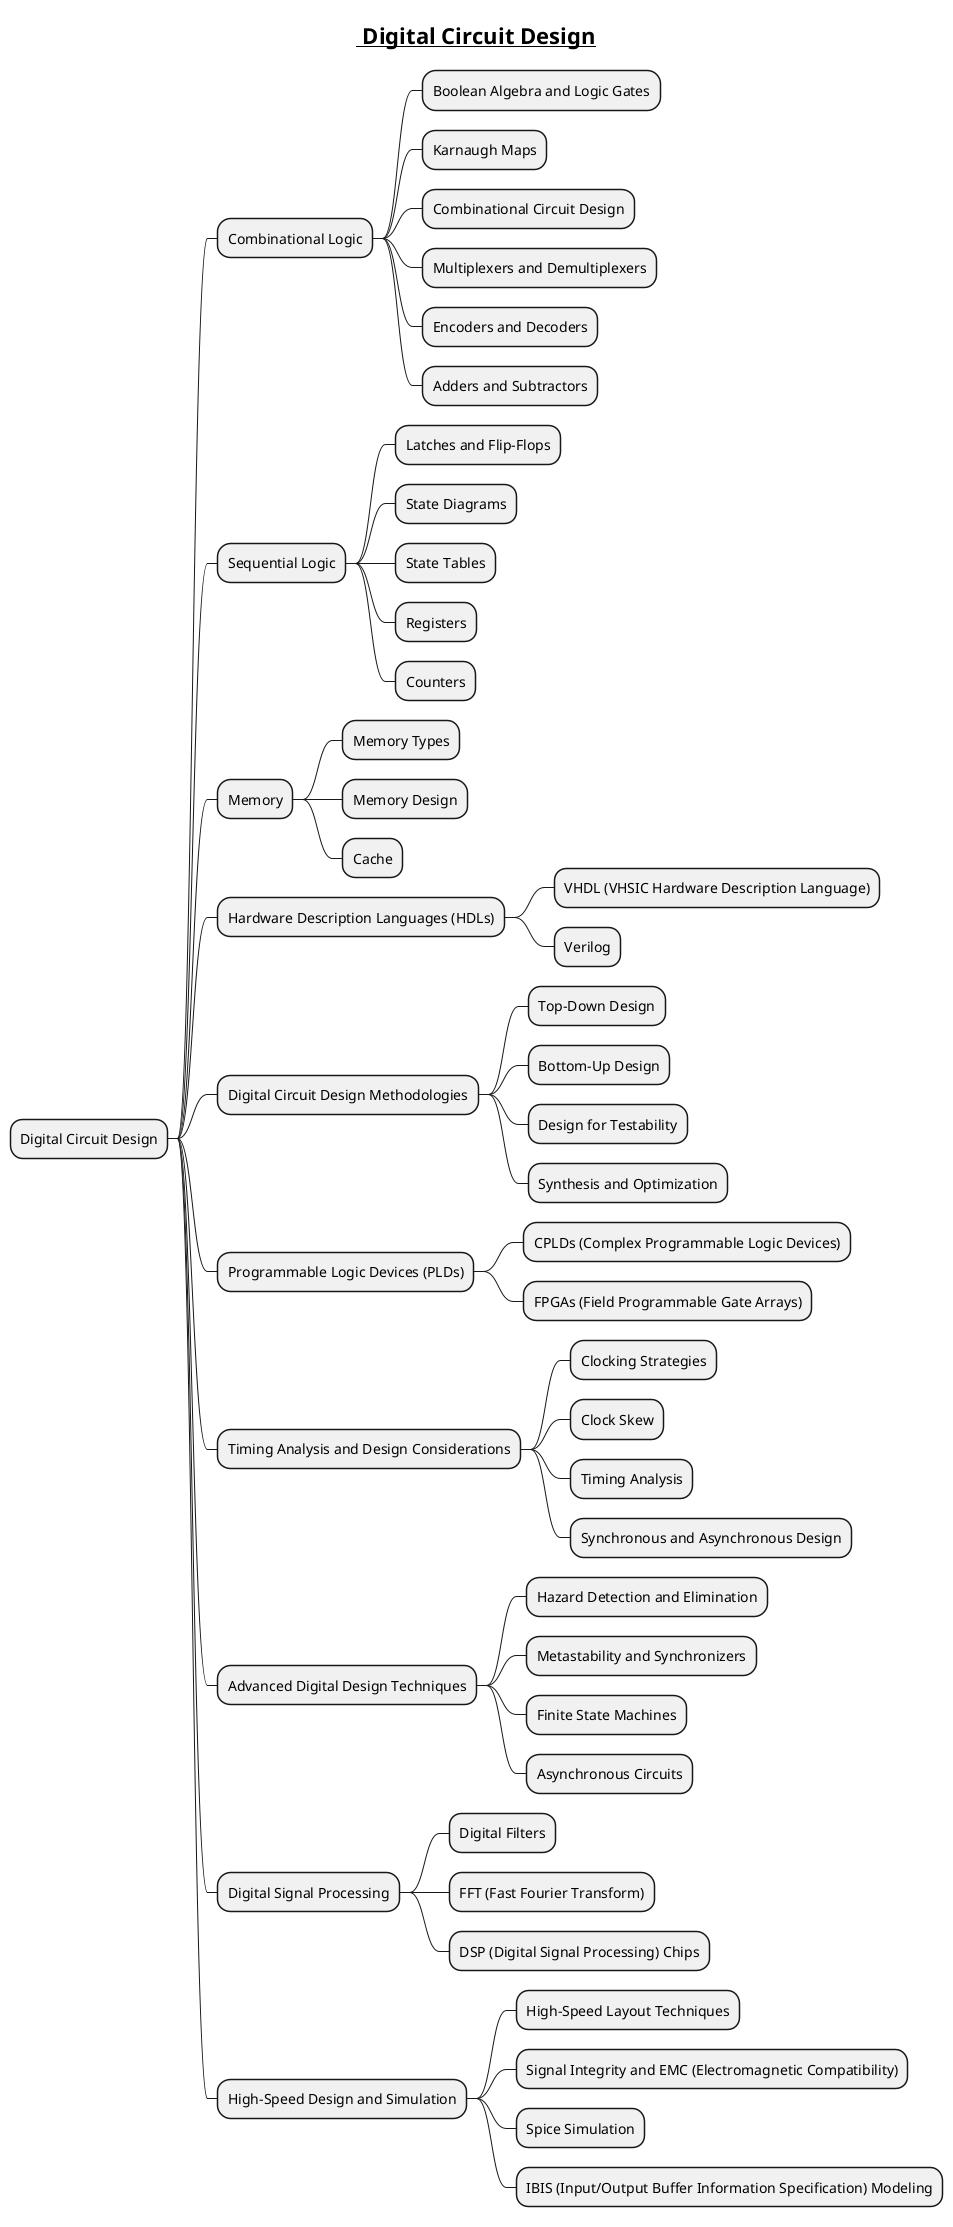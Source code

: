 @startmindmap

title =__ Digital Circuit Design__

* Digital Circuit Design

** Combinational Logic
*** Boolean Algebra and Logic Gates
*** Karnaugh Maps
*** Combinational Circuit Design
*** Multiplexers and Demultiplexers
*** Encoders and Decoders
*** Adders and Subtractors

** Sequential Logic
*** Latches and Flip-Flops
*** State Diagrams
*** State Tables
*** Registers
*** Counters

** Memory
*** Memory Types
*** Memory Design
*** Cache

** Hardware Description Languages (HDLs)
*** VHDL (VHSIC Hardware Description Language)
*** Verilog

** Digital Circuit Design Methodologies
*** Top-Down Design
*** Bottom-Up Design
*** Design for Testability
*** Synthesis and Optimization

** Programmable Logic Devices (PLDs)
*** CPLDs (Complex Programmable Logic Devices)
*** FPGAs (Field Programmable Gate Arrays)

** Timing Analysis and Design Considerations
*** Clocking Strategies
*** Clock Skew
*** Timing Analysis
*** Synchronous and Asynchronous Design

** Advanced Digital Design Techniques
*** Hazard Detection and Elimination
*** Metastability and Synchronizers
*** Finite State Machines
*** Asynchronous Circuits

** Digital Signal Processing
*** Digital Filters
*** FFT (Fast Fourier Transform)
*** DSP (Digital Signal Processing) Chips

** High-Speed Design and Simulation
*** High-Speed Layout Techniques
*** Signal Integrity and EMC (Electromagnetic Compatibility)
*** Spice Simulation
*** IBIS (Input/Output Buffer Information Specification) Modeling

@endmindmap
